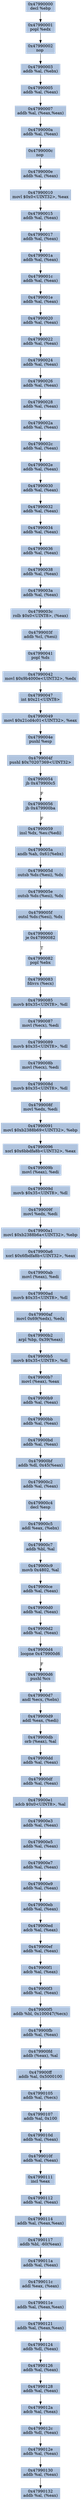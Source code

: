 digraph G {
node[shape=rectangle,style=filled,fillcolor=lightsteelblue,color=lightsteelblue]
bgcolor="transparent"
a0x47990000decl_ebp[label="0x47990000\ndecl %ebp"];
a0x47990001popl_edx[label="0x47990001\npopl %edx"];
a0x47990002nop_[label="0x47990002\nnop "];
a0x47990003addb_al_ebx_[label="0x47990003\naddb %al, (%ebx)"];
a0x47990005addb_al_eax_[label="0x47990005\naddb %al, (%eax)"];
a0x47990007addb_al_eaxeax_[label="0x47990007\naddb %al, (%eax,%eax)"];
a0x4799000aaddb_al_eax_[label="0x4799000a\naddb %al, (%eax)"];
a0x4799000cnop_[label="0x4799000c\nnop "];
a0x4799000eaddb_al_eax_[label="0x4799000e\naddb %al, (%eax)"];
a0x47990010movl_0x0UINT32_eax[label="0x47990010\nmovl $0x0<UINT32>, %eax"];
a0x47990015addb_al_eax_[label="0x47990015\naddb %al, (%eax)"];
a0x47990017addb_al_eax_[label="0x47990017\naddb %al, (%eax)"];
a0x4799001aaddb_al_eax_[label="0x4799001a\naddb %al, (%eax)"];
a0x4799001caddb_al_eax_[label="0x4799001c\naddb %al, (%eax)"];
a0x4799001eaddb_al_eax_[label="0x4799001e\naddb %al, (%eax)"];
a0x47990020addb_al_eax_[label="0x47990020\naddb %al, (%eax)"];
a0x47990022addb_al_eax_[label="0x47990022\naddb %al, (%eax)"];
a0x47990024addb_al_eax_[label="0x47990024\naddb %al, (%eax)"];
a0x47990026addb_al_eax_[label="0x47990026\naddb %al, (%eax)"];
a0x47990028addb_al_eax_[label="0x47990028\naddb %al, (%eax)"];
a0x4799002aaddb_al_eax_[label="0x4799002a\naddb %al, (%eax)"];
a0x4799002caddb_al_eax_[label="0x4799002c\naddb %al, (%eax)"];
a0x4799002eaddb_al_eax_[label="0x4799002e\naddb %al, (%eax)"];
a0x47990030addb_al_eax_[label="0x47990030\naddb %al, (%eax)"];
a0x47990032addb_al_eax_[label="0x47990032\naddb %al, (%eax)"];
a0x47990034addb_al_eax_[label="0x47990034\naddb %al, (%eax)"];
a0x47990036addb_al_eax_[label="0x47990036\naddb %al, (%eax)"];
a0x47990038addb_al_eax_[label="0x47990038\naddb %al, (%eax)"];
a0x4799003aaddb_al_eax_[label="0x4799003a\naddb %al, (%eax)"];
a0x4799003crolb_0x0UINT8_eax_[label="0x4799003c\nrolb $0x0<UINT8>, (%eax)"];
a0x4799003faddb_cl_esi_[label="0x4799003f\naddb %cl, (%esi)"];
a0x47990041popl_ds[label="0x47990041\npopl %ds"];
a0x47990042movl_0x9b4000eUINT32_edx[label="0x47990042\nmovl $0x9b4000e<UINT32>, %edx"];
a0x47990047int_0x21UINT8[label="0x47990047\nint $0x21<UINT8>"];
a0x47990049movl_0x21cd4c01UINT32_eax[label="0x47990049\nmovl $0x21cd4c01<UINT32>, %eax"];
a0x4799004epushl_esp[label="0x4799004e\npushl %esp"];
a0x4799004fpushl_0x70207369UINT32[label="0x4799004f\npushl $0x70207369<UINT32>"];
a0x47990054jb_0x479900c5[label="0x47990054\njb 0x479900c5"];
a0x47990056jb_0x479900ba[label="0x47990056\njb 0x479900ba"];
a0x47990059insl_dx_es_edi_[label="0x47990059\ninsl %dx, %es:(%edi)"];
a0x4799005aandb_ah_0x61ebx_[label="0x4799005a\nandb %ah, 0x61(%ebx)"];
a0x4799005doutsb_ds_esi__dx[label="0x4799005d\noutsb %ds:(%esi), %dx"];
a0x4799005eoutsb_ds_esi__dx[label="0x4799005e\noutsb %ds:(%esi), %dx"];
a0x4799005foutsl_ds_esi__dx[label="0x4799005f\noutsl %ds:(%esi), %dx"];
a0x47990060je_0x47990082[label="0x47990060\nje 0x47990082"];
a0x47990082popl_ebx[label="0x47990082\npopl %ebx"];
a0x47990083fdivrs_ecx_[label="0x47990083\nfdivrs (%ecx)"];
a0x47990085movb_0x35UINT8_dl[label="0x47990085\nmovb $0x35<UINT8>, %dl"];
a0x47990087movl_ecx__edi[label="0x47990087\nmovl (%ecx), %edi"];
a0x47990089movb_0x35UINT8_dl[label="0x47990089\nmovb $0x35<UINT8>, %dl"];
a0x4799008bmovl_ecx__edi[label="0x4799008b\nmovl (%ecx), %edi"];
a0x4799008dmovb_0x35UINT8_dl[label="0x4799008d\nmovb $0x35<UINT8>, %dl"];
a0x4799008fmovl_edx_edi[label="0x4799008f\nmovl %edx, %edi"];
a0x47990091movl_0xb2388b69UINT32_ebp[label="0x47990091\nmovl $0xb2388b69<UINT32>, %ebp"];
a0x47990096xorl_0x6bbdfa8bUINT32_eax[label="0x47990096\nxorl $0x6bbdfa8b<UINT32>, %eax"];
a0x4799009bmovl_eax__edi[label="0x4799009b\nmovl (%eax), %edi"];
a0x4799009dmovb_0x35UINT8_dl[label="0x4799009d\nmovb $0x35<UINT8>, %dl"];
a0x4799009fmovl_edx_edi[label="0x4799009f\nmovl %edx, %edi"];
a0x479900a1movl_0xb2388b6aUINT32_ebp[label="0x479900a1\nmovl $0xb2388b6a<UINT32>, %ebp"];
a0x479900a6xorl_0x6fbdfa8bUINT32_eax[label="0x479900a6\nxorl $0x6fbdfa8b<UINT32>, %eax"];
a0x479900abmovl_eax__edi[label="0x479900ab\nmovl (%eax), %edi"];
a0x479900admovb_0x35UINT8_dl[label="0x479900ad\nmovb $0x35<UINT8>, %dl"];
a0x479900afmovl_0x69edx__edx[label="0x479900af\nmovl 0x69(%edx), %edx"];
a0x479900b2arpl_bp_0x39eax_[label="0x479900b2\narpl %bp, 0x39(%eax)"];
a0x479900b5movb_0x35UINT8_dl[label="0x479900b5\nmovb $0x35<UINT8>, %dl"];
a0x479900b7movl_eax__eax[label="0x479900b7\nmovl (%eax), %eax"];
a0x479900b9addb_al_eax_[label="0x479900b9\naddb %al, (%eax)"];
a0x479900bbaddb_al_eax_[label="0x479900bb\naddb %al, (%eax)"];
a0x479900bdaddb_al_eax_[label="0x479900bd\naddb %al, (%eax)"];
a0x479900bfaddb_dl_0x45eax_[label="0x479900bf\naddb %dl, 0x45(%eax)"];
a0x479900c2addb_al_eax_[label="0x479900c2\naddb %al, (%eax)"];
a0x479900c4decl_esp[label="0x479900c4\ndecl %esp"];
a0x479900c5addl_eax_ebx_[label="0x479900c5\naddl %eax, (%ebx)"];
a0x479900c7addb_bl_al[label="0x479900c7\naddb %bl, %al"];
a0x479900c9movb_0x4802_al[label="0x479900c9\nmovb 0x4802, %al"];
a0x479900ceaddb_al_eax_[label="0x479900ce\naddb %al, (%eax)"];
a0x479900d0addb_al_eax_[label="0x479900d0\naddb %al, (%eax)"];
a0x479900d2addb_al_eax_[label="0x479900d2\naddb %al, (%eax)"];
a0x479900d4loopne_0x479900d6[label="0x479900d4\nloopne 0x479900d6"];
a0x479900d6pushl_cs[label="0x479900d6\npushl %cs"];
a0x479900d7andl_ecx_ebx_[label="0x479900d7\nandl %ecx, (%ebx)"];
a0x479900d9addl_eax_edi_[label="0x479900d9\naddl %eax, (%edi)"];
a0x479900dborb_eax__al[label="0x479900db\norb (%eax), %al"];
a0x479900ddaddb_al_eax_[label="0x479900dd\naddb %al, (%eax)"];
a0x479900dfaddb_al_eax_[label="0x479900df\naddb %al, (%eax)"];
a0x479900e1adcb_0x0UINT8_al[label="0x479900e1\nadcb $0x0<UINT8>, %al"];
a0x479900e3addb_al_eax_[label="0x479900e3\naddb %al, (%eax)"];
a0x479900e5addb_al_eax_[label="0x479900e5\naddb %al, (%eax)"];
a0x479900e7addb_al_eax_[label="0x479900e7\naddb %al, (%eax)"];
a0x479900e9addb_al_eax_[label="0x479900e9\naddb %al, (%eax)"];
a0x479900ebaddb_al_eax_[label="0x479900eb\naddb %al, (%eax)"];
a0x479900edadcb_al_eax_[label="0x479900ed\nadcb %al, (%eax)"];
a0x479900efaddb_al_eax_[label="0x479900ef\naddb %al, (%eax)"];
a0x479900f1adcb_al_eax_[label="0x479900f1\nadcb %al, (%eax)"];
a0x479900f3addb_al_eax_[label="0x479900f3\naddb %al, (%eax)"];
a0x479900f5addb_bl_0x100047ecx_[label="0x479900f5\naddb %bl, 0x100047(%ecx)"];
a0x479900fbaddb_al_eax_[label="0x479900fb\naddb %al, (%eax)"];
a0x479900fdaddb_eax__al[label="0x479900fd\naddb (%eax), %al"];
a0x479900ffaddb_al_0x5000100[label="0x479900ff\naddb %al, 0x5000100"];
a0x47990105addb_al_ecx_[label="0x47990105\naddb %al, (%ecx)"];
a0x47990107addb_al_0x100[label="0x47990107\naddb %al, 0x100"];
a0x4799010daddb_al_eax_[label="0x4799010d\naddb %al, (%eax)"];
a0x4799010faddb_al_eax_[label="0x4799010f\naddb %al, (%eax)"];
a0x47990111incl_eax[label="0x47990111\nincl %eax"];
a0x47990112addb_al_eax_[label="0x47990112\naddb %al, (%eax)"];
a0x47990114addb_al_eaxeax_[label="0x47990114\naddb %al, (%eax,%eax)"];
a0x47990117addb_bl__60eax_[label="0x47990117\naddb %bl, -60(%eax)"];
a0x4799011aaddb_al_eax_[label="0x4799011a\naddb %al, (%eax)"];
a0x4799011caddl_eax_eax_[label="0x4799011c\naddl %eax, (%eax)"];
a0x4799011eaddb_al_eaxeax_[label="0x4799011e\naddb %al, (%eax,%eax)"];
a0x47990121addb_al_eaxeax_[label="0x47990121\naddb %al, (%eax,%eax)"];
a0x47990124addb_dl_eax_[label="0x47990124\naddb %dl, (%eax)"];
a0x47990126addb_al_eax_[label="0x47990126\naddb %al, (%eax)"];
a0x47990128addb_al_eax_[label="0x47990128\naddb %al, (%eax)"];
a0x4799012aadcb_al_eax_[label="0x4799012a\nadcb %al, (%eax)"];
a0x4799012caddb_dl_eax_[label="0x4799012c\naddb %dl, (%eax)"];
a0x4799012eaddb_al_eax_[label="0x4799012e\naddb %al, (%eax)"];
a0x47990130addb_al_eax_[label="0x47990130\naddb %al, (%eax)"];
a0x47990132addb_al_eax_[label="0x47990132\naddb %al, (%eax)"];
a0x47990000decl_ebp -> a0x47990001popl_edx [color="#000000"];
a0x47990001popl_edx -> a0x47990002nop_ [color="#000000"];
a0x47990002nop_ -> a0x47990003addb_al_ebx_ [color="#000000"];
a0x47990003addb_al_ebx_ -> a0x47990005addb_al_eax_ [color="#000000"];
a0x47990005addb_al_eax_ -> a0x47990007addb_al_eaxeax_ [color="#000000"];
a0x47990007addb_al_eaxeax_ -> a0x4799000aaddb_al_eax_ [color="#000000"];
a0x4799000aaddb_al_eax_ -> a0x4799000cnop_ [color="#000000"];
a0x4799000cnop_ -> a0x4799000eaddb_al_eax_ [color="#000000"];
a0x4799000eaddb_al_eax_ -> a0x47990010movl_0x0UINT32_eax [color="#000000"];
a0x47990010movl_0x0UINT32_eax -> a0x47990015addb_al_eax_ [color="#000000"];
a0x47990015addb_al_eax_ -> a0x47990017addb_al_eax_ [color="#000000"];
a0x47990017addb_al_eax_ -> a0x4799001aaddb_al_eax_ [color="#000000"];
a0x4799001aaddb_al_eax_ -> a0x4799001caddb_al_eax_ [color="#000000"];
a0x4799001caddb_al_eax_ -> a0x4799001eaddb_al_eax_ [color="#000000"];
a0x4799001eaddb_al_eax_ -> a0x47990020addb_al_eax_ [color="#000000"];
a0x47990020addb_al_eax_ -> a0x47990022addb_al_eax_ [color="#000000"];
a0x47990022addb_al_eax_ -> a0x47990024addb_al_eax_ [color="#000000"];
a0x47990024addb_al_eax_ -> a0x47990026addb_al_eax_ [color="#000000"];
a0x47990026addb_al_eax_ -> a0x47990028addb_al_eax_ [color="#000000"];
a0x47990028addb_al_eax_ -> a0x4799002aaddb_al_eax_ [color="#000000"];
a0x4799002aaddb_al_eax_ -> a0x4799002caddb_al_eax_ [color="#000000"];
a0x4799002caddb_al_eax_ -> a0x4799002eaddb_al_eax_ [color="#000000"];
a0x4799002eaddb_al_eax_ -> a0x47990030addb_al_eax_ [color="#000000"];
a0x47990030addb_al_eax_ -> a0x47990032addb_al_eax_ [color="#000000"];
a0x47990032addb_al_eax_ -> a0x47990034addb_al_eax_ [color="#000000"];
a0x47990034addb_al_eax_ -> a0x47990036addb_al_eax_ [color="#000000"];
a0x47990036addb_al_eax_ -> a0x47990038addb_al_eax_ [color="#000000"];
a0x47990038addb_al_eax_ -> a0x4799003aaddb_al_eax_ [color="#000000"];
a0x4799003aaddb_al_eax_ -> a0x4799003crolb_0x0UINT8_eax_ [color="#000000"];
a0x4799003crolb_0x0UINT8_eax_ -> a0x4799003faddb_cl_esi_ [color="#000000"];
a0x4799003faddb_cl_esi_ -> a0x47990041popl_ds [color="#000000"];
a0x47990041popl_ds -> a0x47990042movl_0x9b4000eUINT32_edx [color="#000000"];
a0x47990042movl_0x9b4000eUINT32_edx -> a0x47990047int_0x21UINT8 [color="#000000"];
a0x47990047int_0x21UINT8 -> a0x47990049movl_0x21cd4c01UINT32_eax [color="#000000"];
a0x47990049movl_0x21cd4c01UINT32_eax -> a0x4799004epushl_esp [color="#000000"];
a0x4799004epushl_esp -> a0x4799004fpushl_0x70207369UINT32 [color="#000000"];
a0x4799004fpushl_0x70207369UINT32 -> a0x47990054jb_0x479900c5 [color="#000000"];
a0x47990054jb_0x479900c5 -> a0x47990056jb_0x479900ba [color="#000000",label="F"];
a0x47990056jb_0x479900ba -> a0x47990059insl_dx_es_edi_ [color="#000000",label="F"];
a0x47990059insl_dx_es_edi_ -> a0x4799005aandb_ah_0x61ebx_ [color="#000000"];
a0x4799005aandb_ah_0x61ebx_ -> a0x4799005doutsb_ds_esi__dx [color="#000000"];
a0x4799005doutsb_ds_esi__dx -> a0x4799005eoutsb_ds_esi__dx [color="#000000"];
a0x4799005eoutsb_ds_esi__dx -> a0x4799005foutsl_ds_esi__dx [color="#000000"];
a0x4799005foutsl_ds_esi__dx -> a0x47990060je_0x47990082 [color="#000000"];
a0x47990060je_0x47990082 -> a0x47990082popl_ebx [color="#000000",label="T"];
a0x47990082popl_ebx -> a0x47990083fdivrs_ecx_ [color="#000000"];
a0x47990083fdivrs_ecx_ -> a0x47990085movb_0x35UINT8_dl [color="#000000"];
a0x47990085movb_0x35UINT8_dl -> a0x47990087movl_ecx__edi [color="#000000"];
a0x47990087movl_ecx__edi -> a0x47990089movb_0x35UINT8_dl [color="#000000"];
a0x47990089movb_0x35UINT8_dl -> a0x4799008bmovl_ecx__edi [color="#000000"];
a0x4799008bmovl_ecx__edi -> a0x4799008dmovb_0x35UINT8_dl [color="#000000"];
a0x4799008dmovb_0x35UINT8_dl -> a0x4799008fmovl_edx_edi [color="#000000"];
a0x4799008fmovl_edx_edi -> a0x47990091movl_0xb2388b69UINT32_ebp [color="#000000"];
a0x47990091movl_0xb2388b69UINT32_ebp -> a0x47990096xorl_0x6bbdfa8bUINT32_eax [color="#000000"];
a0x47990096xorl_0x6bbdfa8bUINT32_eax -> a0x4799009bmovl_eax__edi [color="#000000"];
a0x4799009bmovl_eax__edi -> a0x4799009dmovb_0x35UINT8_dl [color="#000000"];
a0x4799009dmovb_0x35UINT8_dl -> a0x4799009fmovl_edx_edi [color="#000000"];
a0x4799009fmovl_edx_edi -> a0x479900a1movl_0xb2388b6aUINT32_ebp [color="#000000"];
a0x479900a1movl_0xb2388b6aUINT32_ebp -> a0x479900a6xorl_0x6fbdfa8bUINT32_eax [color="#000000"];
a0x479900a6xorl_0x6fbdfa8bUINT32_eax -> a0x479900abmovl_eax__edi [color="#000000"];
a0x479900abmovl_eax__edi -> a0x479900admovb_0x35UINT8_dl [color="#000000"];
a0x479900admovb_0x35UINT8_dl -> a0x479900afmovl_0x69edx__edx [color="#000000"];
a0x479900afmovl_0x69edx__edx -> a0x479900b2arpl_bp_0x39eax_ [color="#000000"];
a0x479900b2arpl_bp_0x39eax_ -> a0x479900b5movb_0x35UINT8_dl [color="#000000"];
a0x479900b5movb_0x35UINT8_dl -> a0x479900b7movl_eax__eax [color="#000000"];
a0x479900b7movl_eax__eax -> a0x479900b9addb_al_eax_ [color="#000000"];
a0x479900b9addb_al_eax_ -> a0x479900bbaddb_al_eax_ [color="#000000"];
a0x479900bbaddb_al_eax_ -> a0x479900bdaddb_al_eax_ [color="#000000"];
a0x479900bdaddb_al_eax_ -> a0x479900bfaddb_dl_0x45eax_ [color="#000000"];
a0x479900bfaddb_dl_0x45eax_ -> a0x479900c2addb_al_eax_ [color="#000000"];
a0x479900c2addb_al_eax_ -> a0x479900c4decl_esp [color="#000000"];
a0x479900c4decl_esp -> a0x479900c5addl_eax_ebx_ [color="#000000"];
a0x479900c5addl_eax_ebx_ -> a0x479900c7addb_bl_al [color="#000000"];
a0x479900c7addb_bl_al -> a0x479900c9movb_0x4802_al [color="#000000"];
a0x479900c9movb_0x4802_al -> a0x479900ceaddb_al_eax_ [color="#000000"];
a0x479900ceaddb_al_eax_ -> a0x479900d0addb_al_eax_ [color="#000000"];
a0x479900d0addb_al_eax_ -> a0x479900d2addb_al_eax_ [color="#000000"];
a0x479900d2addb_al_eax_ -> a0x479900d4loopne_0x479900d6 [color="#000000"];
a0x479900d4loopne_0x479900d6 -> a0x479900d6pushl_cs [color="#000000",label="F"];
a0x479900d6pushl_cs -> a0x479900d7andl_ecx_ebx_ [color="#000000"];
a0x479900d7andl_ecx_ebx_ -> a0x479900d9addl_eax_edi_ [color="#000000"];
a0x479900d9addl_eax_edi_ -> a0x479900dborb_eax__al [color="#000000"];
a0x479900dborb_eax__al -> a0x479900ddaddb_al_eax_ [color="#000000"];
a0x479900ddaddb_al_eax_ -> a0x479900dfaddb_al_eax_ [color="#000000"];
a0x479900dfaddb_al_eax_ -> a0x479900e1adcb_0x0UINT8_al [color="#000000"];
a0x479900e1adcb_0x0UINT8_al -> a0x479900e3addb_al_eax_ [color="#000000"];
a0x479900e3addb_al_eax_ -> a0x479900e5addb_al_eax_ [color="#000000"];
a0x479900e5addb_al_eax_ -> a0x479900e7addb_al_eax_ [color="#000000"];
a0x479900e7addb_al_eax_ -> a0x479900e9addb_al_eax_ [color="#000000"];
a0x479900e9addb_al_eax_ -> a0x479900ebaddb_al_eax_ [color="#000000"];
a0x479900ebaddb_al_eax_ -> a0x479900edadcb_al_eax_ [color="#000000"];
a0x479900edadcb_al_eax_ -> a0x479900efaddb_al_eax_ [color="#000000"];
a0x479900efaddb_al_eax_ -> a0x479900f1adcb_al_eax_ [color="#000000"];
a0x479900f1adcb_al_eax_ -> a0x479900f3addb_al_eax_ [color="#000000"];
a0x479900f3addb_al_eax_ -> a0x479900f5addb_bl_0x100047ecx_ [color="#000000"];
a0x479900f5addb_bl_0x100047ecx_ -> a0x479900fbaddb_al_eax_ [color="#000000"];
a0x479900fbaddb_al_eax_ -> a0x479900fdaddb_eax__al [color="#000000"];
a0x479900fdaddb_eax__al -> a0x479900ffaddb_al_0x5000100 [color="#000000"];
a0x479900ffaddb_al_0x5000100 -> a0x47990105addb_al_ecx_ [color="#000000"];
a0x47990105addb_al_ecx_ -> a0x47990107addb_al_0x100 [color="#000000"];
a0x47990107addb_al_0x100 -> a0x4799010daddb_al_eax_ [color="#000000"];
a0x4799010daddb_al_eax_ -> a0x4799010faddb_al_eax_ [color="#000000"];
a0x4799010faddb_al_eax_ -> a0x47990111incl_eax [color="#000000"];
a0x47990111incl_eax -> a0x47990112addb_al_eax_ [color="#000000"];
a0x47990112addb_al_eax_ -> a0x47990114addb_al_eaxeax_ [color="#000000"];
a0x47990114addb_al_eaxeax_ -> a0x47990117addb_bl__60eax_ [color="#000000"];
a0x47990117addb_bl__60eax_ -> a0x4799011aaddb_al_eax_ [color="#000000"];
a0x4799011aaddb_al_eax_ -> a0x4799011caddl_eax_eax_ [color="#000000"];
a0x4799011caddl_eax_eax_ -> a0x4799011eaddb_al_eaxeax_ [color="#000000"];
a0x4799011eaddb_al_eaxeax_ -> a0x47990121addb_al_eaxeax_ [color="#000000"];
a0x47990121addb_al_eaxeax_ -> a0x47990124addb_dl_eax_ [color="#000000"];
a0x47990124addb_dl_eax_ -> a0x47990126addb_al_eax_ [color="#000000"];
a0x47990126addb_al_eax_ -> a0x47990128addb_al_eax_ [color="#000000"];
a0x47990128addb_al_eax_ -> a0x4799012aadcb_al_eax_ [color="#000000"];
a0x4799012aadcb_al_eax_ -> a0x4799012caddb_dl_eax_ [color="#000000"];
a0x4799012caddb_dl_eax_ -> a0x4799012eaddb_al_eax_ [color="#000000"];
a0x4799012eaddb_al_eax_ -> a0x47990130addb_al_eax_ [color="#000000"];
a0x47990130addb_al_eax_ -> a0x47990132addb_al_eax_ [color="#000000"];
}
